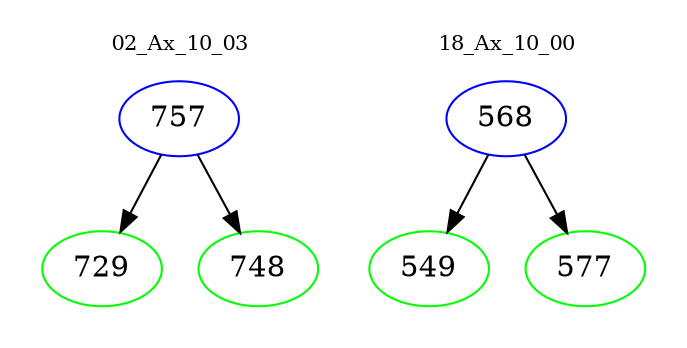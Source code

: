 digraph{
subgraph cluster_0 {
color = white
label = "02_Ax_10_03";
fontsize=10;
T0_757 [label="757", color="blue"]
T0_757 -> T0_729 [color="black"]
T0_729 [label="729", color="green"]
T0_757 -> T0_748 [color="black"]
T0_748 [label="748", color="green"]
}
subgraph cluster_1 {
color = white
label = "18_Ax_10_00";
fontsize=10;
T1_568 [label="568", color="blue"]
T1_568 -> T1_549 [color="black"]
T1_549 [label="549", color="green"]
T1_568 -> T1_577 [color="black"]
T1_577 [label="577", color="green"]
}
}
